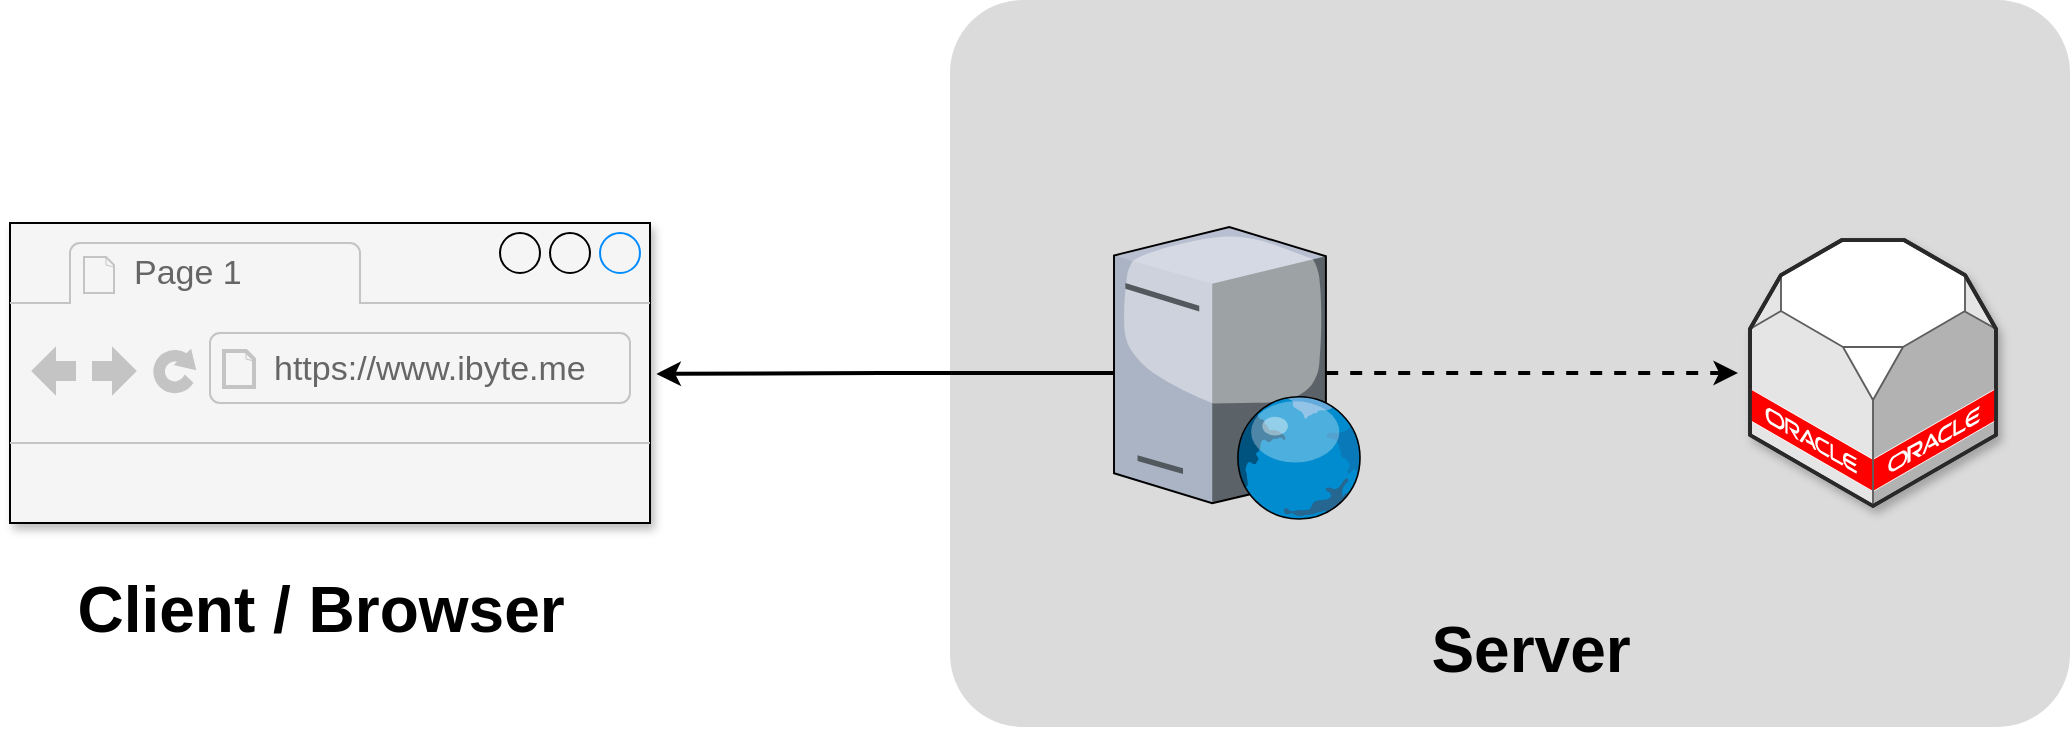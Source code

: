 <mxfile version="22.0.2" type="github">
  <diagram name="第 1 页" id="103CMVPiHIJAma0a2DLU">
    <mxGraphModel dx="1731" dy="585" grid="1" gridSize="10" guides="1" tooltips="1" connect="1" arrows="1" fold="1" page="1" pageScale="1" pageWidth="827" pageHeight="1169" math="0" shadow="0">
      <root>
        <mxCell id="0" />
        <mxCell id="1" parent="0" />
        <mxCell id="E_xlLIVtJxdVt5I6fzgR-12" value="" style="rounded=1;arcSize=10;strokeColor=none;fillColor=#DBDBDB;gradientColor=none;" vertex="1" parent="1">
          <mxGeometry x="160" y="120" width="560" height="363.5" as="geometry" />
        </mxCell>
        <mxCell id="E_xlLIVtJxdVt5I6fzgR-2" value="" style="verticalLabelPosition=bottom;html=1;verticalAlign=top;strokeWidth=1;align=center;outlineConnect=0;dashed=0;outlineConnect=0;shape=mxgraph.aws3d.oracleDbServer;fillColor=#ffffff;strokeColor=#5E5E5E;aspect=fixed;shadow=1;" vertex="1" parent="1">
          <mxGeometry x="560" y="240" width="123" height="133" as="geometry" />
        </mxCell>
        <mxCell id="E_xlLIVtJxdVt5I6fzgR-3" value="" style="strokeWidth=1;shadow=1;dashed=0;align=center;html=1;shape=mxgraph.mockup.containers.browserWindow;rSize=0;strokeColor=default;strokeColor2=#008cff;strokeColor3=#c4c4c4;mainText=,;recursiveResize=0;fillColor=#f5f5f5;fontColor=#333333;" vertex="1" parent="1">
          <mxGeometry x="-310" y="231.5" width="320" height="150" as="geometry" />
        </mxCell>
        <mxCell id="E_xlLIVtJxdVt5I6fzgR-4" value="Page 1" style="strokeWidth=1;shadow=0;dashed=0;align=center;html=1;shape=mxgraph.mockup.containers.anchor;fontSize=17;fontColor=#666666;align=left;whiteSpace=wrap;" vertex="1" parent="E_xlLIVtJxdVt5I6fzgR-3">
          <mxGeometry x="60" y="12" width="110" height="26" as="geometry" />
        </mxCell>
        <mxCell id="E_xlLIVtJxdVt5I6fzgR-5" value="https://www.ibyte.me" style="strokeWidth=1;shadow=0;dashed=0;align=center;html=1;shape=mxgraph.mockup.containers.anchor;rSize=0;fontSize=17;fontColor=#666666;align=left;" vertex="1" parent="E_xlLIVtJxdVt5I6fzgR-3">
          <mxGeometry x="130" y="60" width="250" height="26" as="geometry" />
        </mxCell>
        <mxCell id="E_xlLIVtJxdVt5I6fzgR-8" style="edgeStyle=orthogonalEdgeStyle;rounded=0;orthogonalLoop=1;jettySize=auto;html=1;strokeWidth=2;dashed=1;" edge="1" parent="1">
          <mxGeometry relative="1" as="geometry">
            <mxPoint x="348.1" y="306.5" as="sourcePoint" />
            <mxPoint x="554" y="306.5" as="targetPoint" />
            <Array as="points">
              <mxPoint x="384" y="307" />
              <mxPoint x="384" y="307" />
            </Array>
          </mxGeometry>
        </mxCell>
        <mxCell id="E_xlLIVtJxdVt5I6fzgR-6" value="" style="verticalLabelPosition=bottom;sketch=0;aspect=fixed;html=1;verticalAlign=top;strokeColor=none;align=center;outlineConnect=0;shape=mxgraph.citrix.web_server;" vertex="1" parent="1">
          <mxGeometry x="242" y="233.5" width="124.1" height="146" as="geometry" />
        </mxCell>
        <mxCell id="E_xlLIVtJxdVt5I6fzgR-7" style="edgeStyle=orthogonalEdgeStyle;rounded=0;orthogonalLoop=1;jettySize=auto;html=1;entryX=1.01;entryY=0.503;entryDx=0;entryDy=0;entryPerimeter=0;strokeWidth=2;" edge="1" parent="1" source="E_xlLIVtJxdVt5I6fzgR-6" target="E_xlLIVtJxdVt5I6fzgR-3">
          <mxGeometry relative="1" as="geometry" />
        </mxCell>
        <mxCell id="E_xlLIVtJxdVt5I6fzgR-10" value="&lt;font style=&quot;font-size: 32px;&quot;&gt;&lt;b&gt;Server&lt;/b&gt;&lt;/font&gt;" style="text;html=1;align=center;verticalAlign=middle;resizable=0;points=[];autosize=1;strokeColor=none;fillColor=none;" vertex="1" parent="1">
          <mxGeometry x="390" y="420" width="120" height="50" as="geometry" />
        </mxCell>
        <mxCell id="E_xlLIVtJxdVt5I6fzgR-13" value="&lt;font style=&quot;font-size: 32px;&quot;&gt;&lt;b&gt;Client / Browser&lt;/b&gt;&lt;/font&gt;" style="text;html=1;align=center;verticalAlign=middle;resizable=0;points=[];autosize=1;strokeColor=none;fillColor=none;" vertex="1" parent="1">
          <mxGeometry x="-290" y="400" width="270" height="50" as="geometry" />
        </mxCell>
      </root>
    </mxGraphModel>
  </diagram>
</mxfile>
